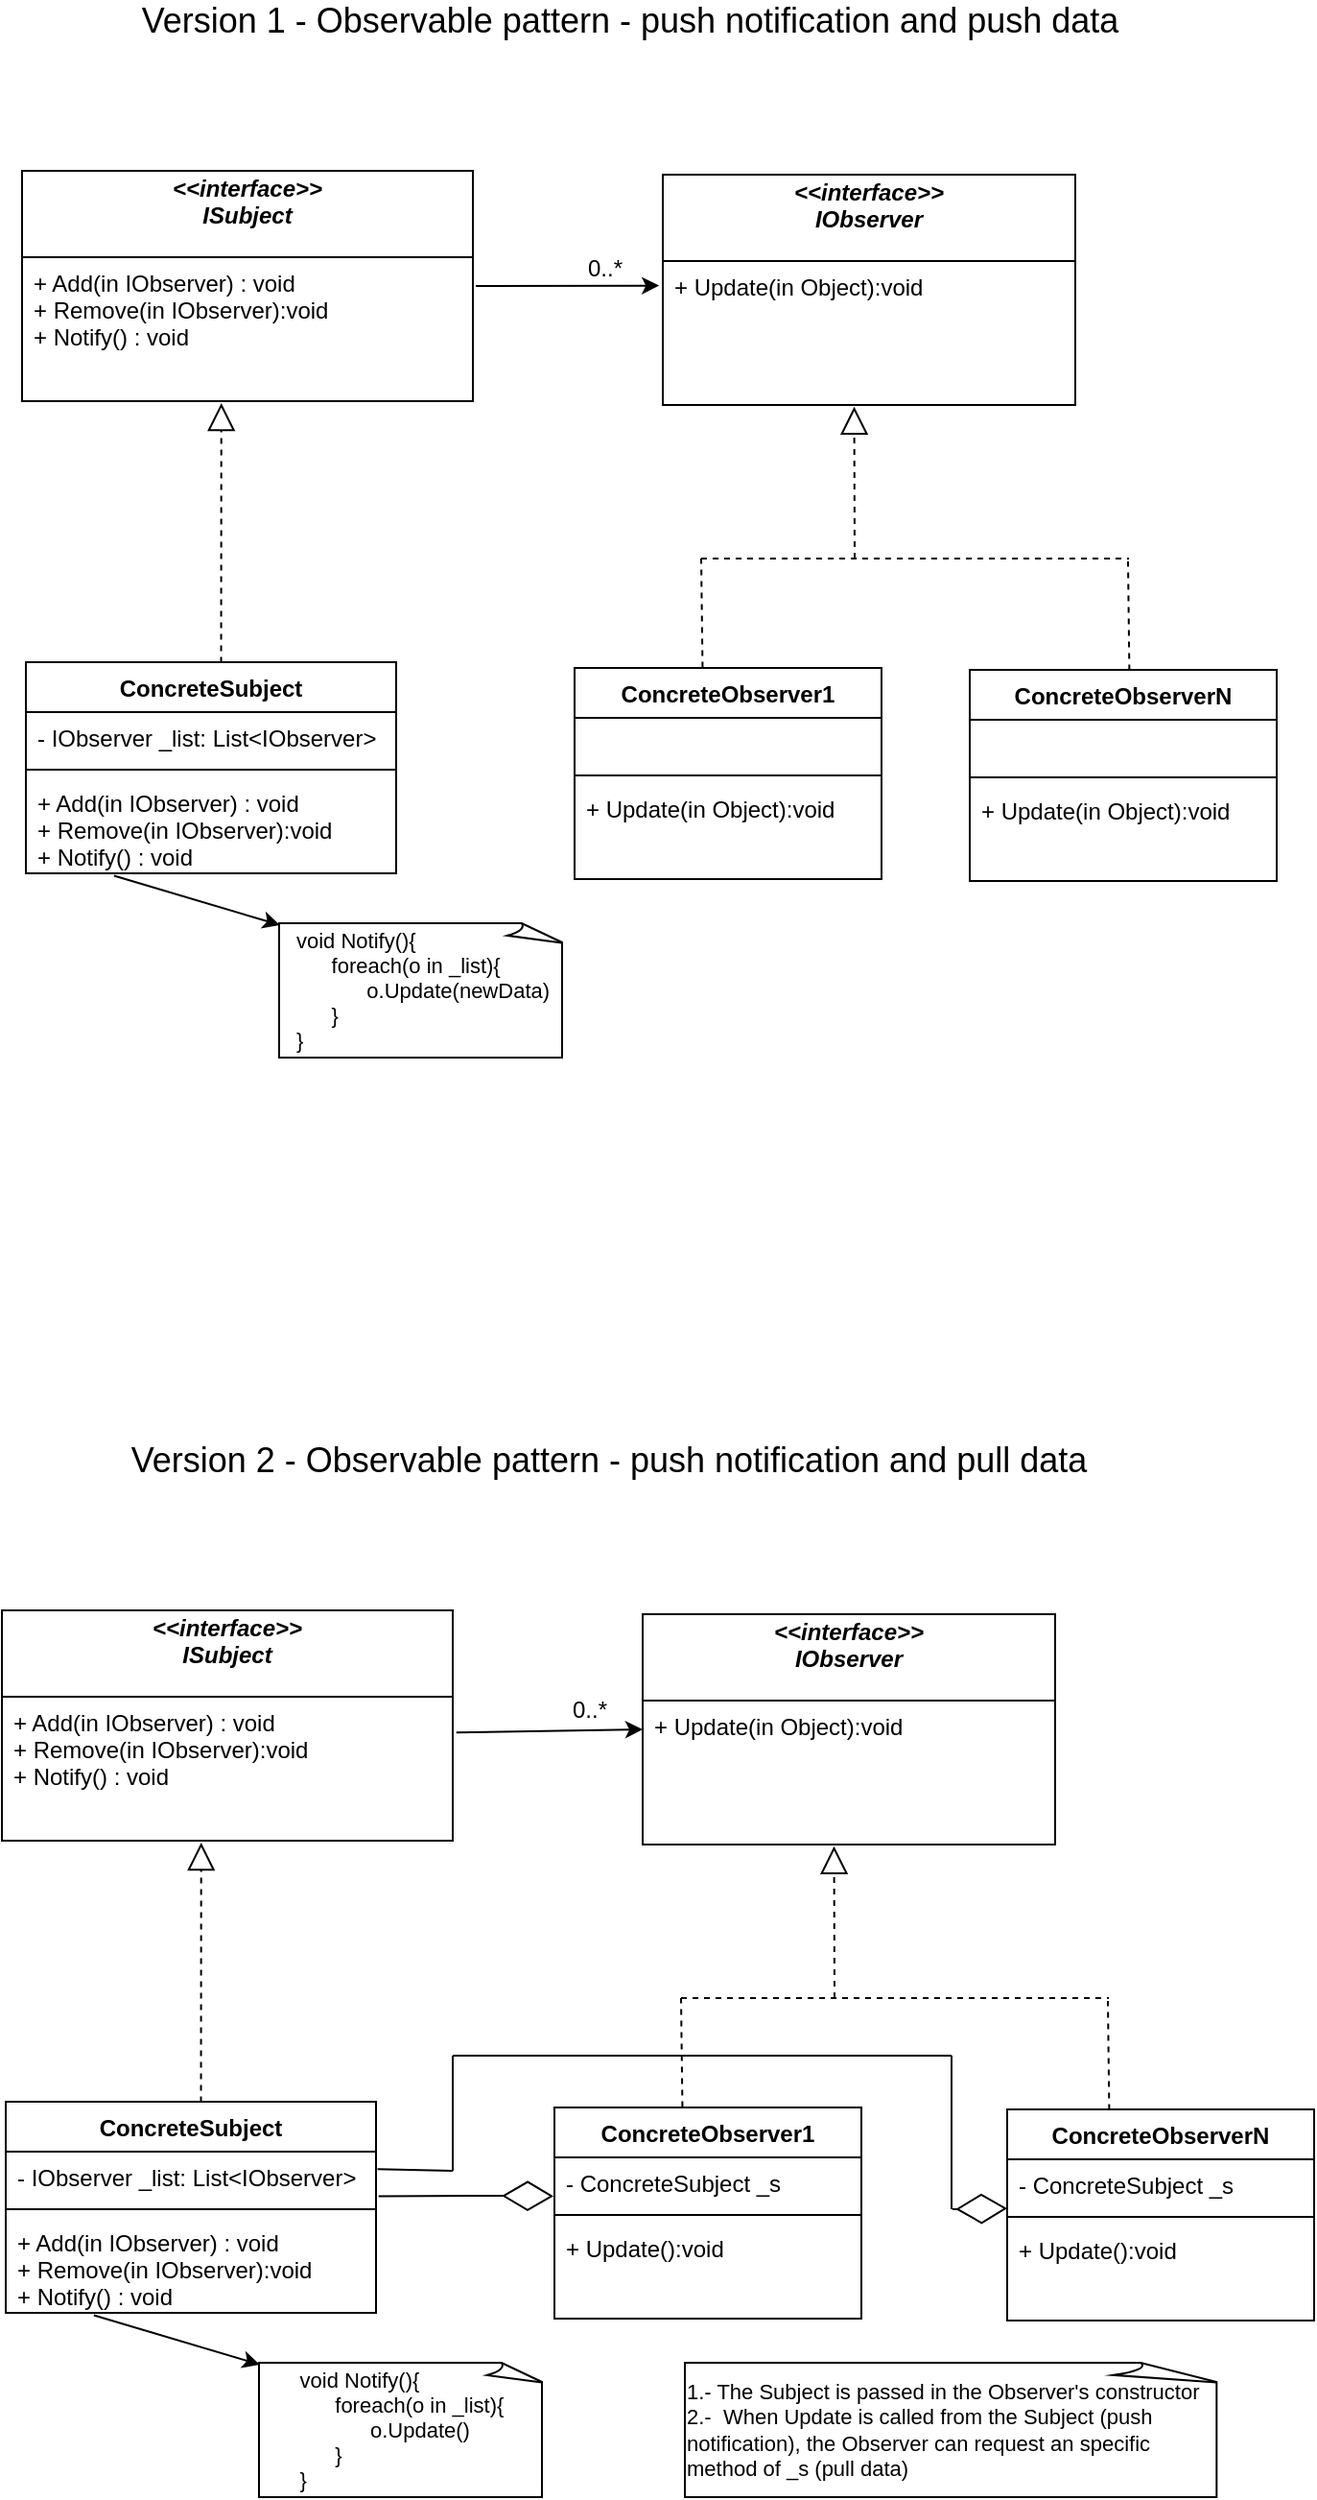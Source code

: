 <mxfile version="10.6.1" type="device"><diagram id="WDWEdyYzRQWQxtetQ9Ng" name="Page-1"><mxGraphModel dx="658" dy="772" grid="1" gridSize="10" guides="1" tooltips="1" connect="1" arrows="1" fold="1" page="1" pageScale="1" pageWidth="850" pageHeight="1100" math="0" shadow="0"><root><mxCell id="0"/><mxCell id="1" parent="0"/><mxCell id="5nufd_QRDjSVzIo3Vxob-39" value="&lt;&lt;interface&gt;&gt;&#10;ISubject&#10;" style="swimlane;fontStyle=3;childLayout=stackLayout;horizontal=1;startSize=45;fillColor=none;horizontalStack=0;resizeParent=1;resizeParentMax=0;resizeLast=0;collapsible=1;marginBottom=0;" vertex="1" parent="1"><mxGeometry x="975.5" y="548" width="235" height="120" as="geometry"/></mxCell><mxCell id="5nufd_QRDjSVzIo3Vxob-40" value="+ Add(in IObserver) : void&#10;+ Remove(in IObserver):void&#10;+ Notify() : void&#10;" style="text;strokeColor=none;fillColor=none;align=left;verticalAlign=top;spacingLeft=4;spacingRight=4;overflow=hidden;rotatable=0;points=[[0,0.5],[1,0.5]];portConstraint=eastwest;" vertex="1" parent="5nufd_QRDjSVzIo3Vxob-39"><mxGeometry y="45" width="235" height="75" as="geometry"/></mxCell><mxCell id="5nufd_QRDjSVzIo3Vxob-41" value="&lt;&lt;interface&gt;&gt;&#10;IObserver&#10;" style="swimlane;fontStyle=3;childLayout=stackLayout;horizontal=1;startSize=45;fillColor=none;horizontalStack=0;resizeParent=1;resizeParentMax=0;resizeLast=0;collapsible=1;marginBottom=0;" vertex="1" parent="1"><mxGeometry x="1309.5" y="550" width="215" height="120" as="geometry"/></mxCell><mxCell id="5nufd_QRDjSVzIo3Vxob-42" value="+ Update(in Object):void&#10;" style="text;strokeColor=none;fillColor=none;align=left;verticalAlign=top;spacingLeft=4;spacingRight=4;overflow=hidden;rotatable=0;points=[[0,0.5],[1,0.5]];portConstraint=eastwest;" vertex="1" parent="5nufd_QRDjSVzIo3Vxob-41"><mxGeometry y="45" width="215" height="75" as="geometry"/></mxCell><mxCell id="5nufd_QRDjSVzIo3Vxob-43" value="" style="endArrow=classic;html=1;entryX=0;entryY=0.2;entryDx=0;entryDy=0;entryPerimeter=0;" edge="1" parent="1"><mxGeometry width="50" height="50" relative="1" as="geometry"><mxPoint x="1212" y="608" as="sourcePoint"/><mxPoint x="1307.571" y="607.81" as="targetPoint"/></mxGeometry></mxCell><mxCell id="5nufd_QRDjSVzIo3Vxob-44" value="0..*" style="text;html=1;resizable=0;points=[];align=center;verticalAlign=middle;labelBackgroundColor=#ffffff;" vertex="1" connectable="0" parent="5nufd_QRDjSVzIo3Vxob-43"><mxGeometry x="0.746" y="1" relative="1" as="geometry"><mxPoint x="-17" y="-8.5" as="offset"/></mxGeometry></mxCell><mxCell id="5nufd_QRDjSVzIo3Vxob-48" value="ConcreteSubject" style="swimlane;fontStyle=1;align=center;verticalAlign=top;childLayout=stackLayout;horizontal=1;startSize=26;horizontalStack=0;resizeParent=1;resizeParentMax=0;resizeLast=0;collapsible=1;marginBottom=0;" vertex="1" parent="1"><mxGeometry x="977.5" y="804" width="193" height="110" as="geometry"/></mxCell><mxCell id="5nufd_QRDjSVzIo3Vxob-49" value="- IObserver _list: List&lt;IObserver&gt;" style="text;strokeColor=none;fillColor=none;align=left;verticalAlign=top;spacingLeft=4;spacingRight=4;overflow=hidden;rotatable=0;points=[[0,0.5],[1,0.5]];portConstraint=eastwest;" vertex="1" parent="5nufd_QRDjSVzIo3Vxob-48"><mxGeometry y="26" width="193" height="26" as="geometry"/></mxCell><mxCell id="5nufd_QRDjSVzIo3Vxob-50" value="" style="line;strokeWidth=1;fillColor=none;align=left;verticalAlign=middle;spacingTop=-1;spacingLeft=3;spacingRight=3;rotatable=0;labelPosition=right;points=[];portConstraint=eastwest;" vertex="1" parent="5nufd_QRDjSVzIo3Vxob-48"><mxGeometry y="52" width="193" height="8" as="geometry"/></mxCell><mxCell id="5nufd_QRDjSVzIo3Vxob-51" value="+ Add(in IObserver) : void&#10;+ Remove(in IObserver):void&#10;+ Notify() : void&#10;&#10;" style="text;strokeColor=none;fillColor=none;align=left;verticalAlign=top;spacingLeft=4;spacingRight=4;overflow=hidden;rotatable=0;points=[[0,0.5],[1,0.5]];portConstraint=eastwest;" vertex="1" parent="5nufd_QRDjSVzIo3Vxob-48"><mxGeometry y="60" width="193" height="50" as="geometry"/></mxCell><mxCell id="5nufd_QRDjSVzIo3Vxob-52" value="ConcreteObserver1" style="swimlane;fontStyle=1;align=center;verticalAlign=top;childLayout=stackLayout;horizontal=1;startSize=26;horizontalStack=0;resizeParent=1;resizeParentMax=0;resizeLast=0;collapsible=1;marginBottom=0;" vertex="1" parent="1"><mxGeometry x="1263.5" y="807" width="160" height="110" as="geometry"/></mxCell><mxCell id="5nufd_QRDjSVzIo3Vxob-53" value=" " style="text;strokeColor=none;fillColor=none;align=left;verticalAlign=top;spacingLeft=4;spacingRight=4;overflow=hidden;rotatable=0;points=[[0,0.5],[1,0.5]];portConstraint=eastwest;" vertex="1" parent="5nufd_QRDjSVzIo3Vxob-52"><mxGeometry y="26" width="160" height="26" as="geometry"/></mxCell><mxCell id="5nufd_QRDjSVzIo3Vxob-54" value="" style="line;strokeWidth=1;fillColor=none;align=left;verticalAlign=middle;spacingTop=-1;spacingLeft=3;spacingRight=3;rotatable=0;labelPosition=right;points=[];portConstraint=eastwest;" vertex="1" parent="5nufd_QRDjSVzIo3Vxob-52"><mxGeometry y="52" width="160" height="8" as="geometry"/></mxCell><mxCell id="5nufd_QRDjSVzIo3Vxob-55" value="+ Update(in Object):void&#10;&#10;" style="text;strokeColor=none;fillColor=none;align=left;verticalAlign=top;spacingLeft=4;spacingRight=4;overflow=hidden;rotatable=0;points=[[0,0.5],[1,0.5]];portConstraint=eastwest;" vertex="1" parent="5nufd_QRDjSVzIo3Vxob-52"><mxGeometry y="60" width="160" height="50" as="geometry"/></mxCell><mxCell id="5nufd_QRDjSVzIo3Vxob-56" value="ConcreteObserverN" style="swimlane;fontStyle=1;align=center;verticalAlign=top;childLayout=stackLayout;horizontal=1;startSize=26;horizontalStack=0;resizeParent=1;resizeParentMax=0;resizeLast=0;collapsible=1;marginBottom=0;" vertex="1" parent="1"><mxGeometry x="1469.5" y="808" width="160" height="110" as="geometry"/></mxCell><mxCell id="5nufd_QRDjSVzIo3Vxob-57" value=" " style="text;strokeColor=none;fillColor=none;align=left;verticalAlign=top;spacingLeft=4;spacingRight=4;overflow=hidden;rotatable=0;points=[[0,0.5],[1,0.5]];portConstraint=eastwest;" vertex="1" parent="5nufd_QRDjSVzIo3Vxob-56"><mxGeometry y="26" width="160" height="26" as="geometry"/></mxCell><mxCell id="5nufd_QRDjSVzIo3Vxob-58" value="" style="line;strokeWidth=1;fillColor=none;align=left;verticalAlign=middle;spacingTop=-1;spacingLeft=3;spacingRight=3;rotatable=0;labelPosition=right;points=[];portConstraint=eastwest;" vertex="1" parent="5nufd_QRDjSVzIo3Vxob-56"><mxGeometry y="52" width="160" height="8" as="geometry"/></mxCell><mxCell id="5nufd_QRDjSVzIo3Vxob-59" value="+ Update(in Object):void&#10;&#10;" style="text;strokeColor=none;fillColor=none;align=left;verticalAlign=top;spacingLeft=4;spacingRight=4;overflow=hidden;rotatable=0;points=[[0,0.5],[1,0.5]];portConstraint=eastwest;" vertex="1" parent="5nufd_QRDjSVzIo3Vxob-56"><mxGeometry y="60" width="160" height="50" as="geometry"/></mxCell><mxCell id="5nufd_QRDjSVzIo3Vxob-60" value="&lt;font style=&quot;font-size: 18px&quot;&gt;Version 1 - Observable pattern - push notification and push data&lt;/font&gt;" style="text;html=1;strokeColor=none;fillColor=none;align=center;verticalAlign=middle;whiteSpace=wrap;rounded=0;" vertex="1" parent="1"><mxGeometry x="1014.5" y="460" width="555" height="20" as="geometry"/></mxCell><mxCell id="5nufd_QRDjSVzIo3Vxob-61" value="" style="endArrow=block;dashed=1;endFill=0;endSize=12;html=1;entryX=0.442;entryY=1.013;entryDx=0;entryDy=0;entryPerimeter=0;exitX=0.5;exitY=0;exitDx=0;exitDy=0;" edge="1" parent="1" target="5nufd_QRDjSVzIo3Vxob-40"><mxGeometry width="160" relative="1" as="geometry"><mxPoint x="1079.265" y="804.235" as="sourcePoint"/><mxPoint x="1034.5" y="770" as="targetPoint"/></mxGeometry></mxCell><mxCell id="5nufd_QRDjSVzIo3Vxob-62" value="" style="endArrow=block;dashed=1;endFill=0;endSize=12;html=1;entryX=0.464;entryY=1.012;entryDx=0;entryDy=0;entryPerimeter=0;" edge="1" parent="1" target="5nufd_QRDjSVzIo3Vxob-42"><mxGeometry width="160" relative="1" as="geometry"><mxPoint x="1409.5" y="750" as="sourcePoint"/><mxPoint x="1489.5" y="760" as="targetPoint"/></mxGeometry></mxCell><mxCell id="5nufd_QRDjSVzIo3Vxob-63" value="" style="endArrow=none;dashed=1;html=1;" edge="1" parent="1"><mxGeometry width="50" height="50" relative="1" as="geometry"><mxPoint x="1329.5" y="750" as="sourcePoint"/><mxPoint x="1552.5" y="750" as="targetPoint"/></mxGeometry></mxCell><mxCell id="5nufd_QRDjSVzIo3Vxob-64" value="" style="endArrow=none;dashed=1;html=1;exitX=0.417;exitY=-0.002;exitDx=0;exitDy=0;exitPerimeter=0;" edge="1" parent="1" source="5nufd_QRDjSVzIo3Vxob-52"><mxGeometry width="50" height="50" relative="1" as="geometry"><mxPoint x="1264" y="800" as="sourcePoint"/><mxPoint x="1329.5" y="750" as="targetPoint"/></mxGeometry></mxCell><mxCell id="5nufd_QRDjSVzIo3Vxob-65" value="" style="endArrow=none;dashed=1;html=1;exitX=0.417;exitY=-0.002;exitDx=0;exitDy=0;exitPerimeter=0;fontStyle=1" edge="1" parent="1"><mxGeometry width="50" height="50" relative="1" as="geometry"><mxPoint x="1552.69" y="808.259" as="sourcePoint"/><mxPoint x="1552" y="751.5" as="targetPoint"/></mxGeometry></mxCell><mxCell id="5nufd_QRDjSVzIo3Vxob-66" value="&lt;div style=&quot;text-align: left ; font-size: 11px&quot;&gt;&lt;font style=&quot;font-size: 11px&quot;&gt;void Notify(){&lt;/font&gt;&lt;/div&gt;&lt;div style=&quot;text-align: left ; font-size: 11px&quot;&gt;&lt;font style=&quot;font-size: 11px&quot;&gt;&amp;nbsp; &amp;nbsp; &amp;nbsp; foreach(o in _list){&lt;/font&gt;&lt;/div&gt;&lt;div style=&quot;text-align: left ; font-size: 11px&quot;&gt;&lt;span&gt;&lt;font style=&quot;font-size: 11px&quot;&gt;&amp;nbsp; &amp;nbsp; &amp;nbsp; &amp;nbsp; &amp;nbsp; &amp;nbsp; o.Update(newData)&lt;/font&gt;&lt;/span&gt;&lt;/div&gt;&lt;div style=&quot;text-align: left ; font-size: 11px&quot;&gt;&lt;font style=&quot;font-size: 11px&quot;&gt;&amp;nbsp; &amp;nbsp; &amp;nbsp; }&lt;/font&gt;&lt;/div&gt;&lt;div style=&quot;text-align: left ; font-size: 11px&quot;&gt;&lt;font style=&quot;font-size: 11px&quot;&gt;}&lt;/font&gt;&lt;/div&gt;" style="whiteSpace=wrap;html=1;shape=mxgraph.basic.document" vertex="1" parent="1"><mxGeometry x="1109.5" y="940" width="149" height="70" as="geometry"/></mxCell><mxCell id="5nufd_QRDjSVzIo3Vxob-68" value="" style="endArrow=classic;html=1;entryX=0.003;entryY=0.014;entryDx=0;entryDy=0;entryPerimeter=0;exitX=0.238;exitY=1.025;exitDx=0;exitDy=0;exitPerimeter=0;" edge="1" parent="1" source="5nufd_QRDjSVzIo3Vxob-51" target="5nufd_QRDjSVzIo3Vxob-66"><mxGeometry width="50" height="50" relative="1" as="geometry"><mxPoint x="979.5" y="990" as="sourcePoint"/><mxPoint x="1029.5" y="940" as="targetPoint"/></mxGeometry></mxCell><mxCell id="5nufd_QRDjSVzIo3Vxob-69" value="&lt;&lt;interface&gt;&gt;&#10;ISubject&#10;" style="swimlane;fontStyle=3;childLayout=stackLayout;horizontal=1;startSize=45;fillColor=none;horizontalStack=0;resizeParent=1;resizeParentMax=0;resizeLast=0;collapsible=1;marginBottom=0;" vertex="1" parent="1"><mxGeometry x="965" y="1298" width="235" height="120" as="geometry"/></mxCell><mxCell id="5nufd_QRDjSVzIo3Vxob-70" value="+ Add(in IObserver) : void&#10;+ Remove(in IObserver):void&#10;+ Notify() : void&#10;" style="text;strokeColor=none;fillColor=none;align=left;verticalAlign=top;spacingLeft=4;spacingRight=4;overflow=hidden;rotatable=0;points=[[0,0.5],[1,0.5]];portConstraint=eastwest;" vertex="1" parent="5nufd_QRDjSVzIo3Vxob-69"><mxGeometry y="45" width="235" height="75" as="geometry"/></mxCell><mxCell id="5nufd_QRDjSVzIo3Vxob-71" value="&lt;&lt;interface&gt;&gt;&#10;IObserver&#10;" style="swimlane;fontStyle=3;childLayout=stackLayout;horizontal=1;startSize=45;fillColor=none;horizontalStack=0;resizeParent=1;resizeParentMax=0;resizeLast=0;collapsible=1;marginBottom=0;" vertex="1" parent="1"><mxGeometry x="1299" y="1300" width="215" height="120" as="geometry"/></mxCell><mxCell id="5nufd_QRDjSVzIo3Vxob-72" value="+ Update(in Object):void&#10;" style="text;strokeColor=none;fillColor=none;align=left;verticalAlign=top;spacingLeft=4;spacingRight=4;overflow=hidden;rotatable=0;points=[[0,0.5],[1,0.5]];portConstraint=eastwest;" vertex="1" parent="5nufd_QRDjSVzIo3Vxob-71"><mxGeometry y="45" width="215" height="75" as="geometry"/></mxCell><mxCell id="5nufd_QRDjSVzIo3Vxob-73" value="" style="endArrow=classic;html=1;entryX=0;entryY=0.2;entryDx=0;entryDy=0;entryPerimeter=0;exitX=1.008;exitY=0.249;exitDx=0;exitDy=0;exitPerimeter=0;" edge="1" parent="1" source="5nufd_QRDjSVzIo3Vxob-70" target="5nufd_QRDjSVzIo3Vxob-72"><mxGeometry width="50" height="50" relative="1" as="geometry"><mxPoint x="1202" y="1383" as="sourcePoint"/><mxPoint x="1229" y="1350" as="targetPoint"/></mxGeometry></mxCell><mxCell id="5nufd_QRDjSVzIo3Vxob-74" value="0..*" style="text;html=1;resizable=0;points=[];align=center;verticalAlign=middle;labelBackgroundColor=#ffffff;" vertex="1" connectable="0" parent="5nufd_QRDjSVzIo3Vxob-73"><mxGeometry x="0.746" y="1" relative="1" as="geometry"><mxPoint x="-16.5" y="-9" as="offset"/></mxGeometry></mxCell><mxCell id="5nufd_QRDjSVzIo3Vxob-75" value="ConcreteSubject" style="swimlane;fontStyle=1;align=center;verticalAlign=top;childLayout=stackLayout;horizontal=1;startSize=26;horizontalStack=0;resizeParent=1;resizeParentMax=0;resizeLast=0;collapsible=1;marginBottom=0;" vertex="1" parent="1"><mxGeometry x="967" y="1554" width="193" height="110" as="geometry"/></mxCell><mxCell id="5nufd_QRDjSVzIo3Vxob-76" value="- IObserver _list: List&lt;IObserver&gt;" style="text;strokeColor=none;fillColor=none;align=left;verticalAlign=top;spacingLeft=4;spacingRight=4;overflow=hidden;rotatable=0;points=[[0,0.5],[1,0.5]];portConstraint=eastwest;" vertex="1" parent="5nufd_QRDjSVzIo3Vxob-75"><mxGeometry y="26" width="193" height="26" as="geometry"/></mxCell><mxCell id="5nufd_QRDjSVzIo3Vxob-77" value="" style="line;strokeWidth=1;fillColor=none;align=left;verticalAlign=middle;spacingTop=-1;spacingLeft=3;spacingRight=3;rotatable=0;labelPosition=right;points=[];portConstraint=eastwest;" vertex="1" parent="5nufd_QRDjSVzIo3Vxob-75"><mxGeometry y="52" width="193" height="8" as="geometry"/></mxCell><mxCell id="5nufd_QRDjSVzIo3Vxob-78" value="+ Add(in IObserver) : void&#10;+ Remove(in IObserver):void&#10;+ Notify() : void&#10;&#10;" style="text;strokeColor=none;fillColor=none;align=left;verticalAlign=top;spacingLeft=4;spacingRight=4;overflow=hidden;rotatable=0;points=[[0,0.5],[1,0.5]];portConstraint=eastwest;" vertex="1" parent="5nufd_QRDjSVzIo3Vxob-75"><mxGeometry y="60" width="193" height="50" as="geometry"/></mxCell><mxCell id="5nufd_QRDjSVzIo3Vxob-79" value="ConcreteObserver1" style="swimlane;fontStyle=1;align=center;verticalAlign=top;childLayout=stackLayout;horizontal=1;startSize=26;horizontalStack=0;resizeParent=1;resizeParentMax=0;resizeLast=0;collapsible=1;marginBottom=0;" vertex="1" parent="1"><mxGeometry x="1253" y="1557" width="160" height="110" as="geometry"/></mxCell><mxCell id="5nufd_QRDjSVzIo3Vxob-80" value="- ConcreteSubject _s" style="text;strokeColor=none;fillColor=none;align=left;verticalAlign=top;spacingLeft=4;spacingRight=4;overflow=hidden;rotatable=0;points=[[0,0.5],[1,0.5]];portConstraint=eastwest;" vertex="1" parent="5nufd_QRDjSVzIo3Vxob-79"><mxGeometry y="26" width="160" height="26" as="geometry"/></mxCell><mxCell id="5nufd_QRDjSVzIo3Vxob-81" value="" style="line;strokeWidth=1;fillColor=none;align=left;verticalAlign=middle;spacingTop=-1;spacingLeft=3;spacingRight=3;rotatable=0;labelPosition=right;points=[];portConstraint=eastwest;" vertex="1" parent="5nufd_QRDjSVzIo3Vxob-79"><mxGeometry y="52" width="160" height="8" as="geometry"/></mxCell><mxCell id="5nufd_QRDjSVzIo3Vxob-82" value="+ Update():void&#10;&#10;" style="text;strokeColor=none;fillColor=none;align=left;verticalAlign=top;spacingLeft=4;spacingRight=4;overflow=hidden;rotatable=0;points=[[0,0.5],[1,0.5]];portConstraint=eastwest;" vertex="1" parent="5nufd_QRDjSVzIo3Vxob-79"><mxGeometry y="60" width="160" height="50" as="geometry"/></mxCell><mxCell id="5nufd_QRDjSVzIo3Vxob-83" value="ConcreteObserverN" style="swimlane;fontStyle=1;align=center;verticalAlign=top;childLayout=stackLayout;horizontal=1;startSize=26;horizontalStack=0;resizeParent=1;resizeParentMax=0;resizeLast=0;collapsible=1;marginBottom=0;" vertex="1" parent="1"><mxGeometry x="1489" y="1558" width="160" height="110" as="geometry"/></mxCell><mxCell id="5nufd_QRDjSVzIo3Vxob-84" value="- ConcreteSubject _s" style="text;strokeColor=none;fillColor=none;align=left;verticalAlign=top;spacingLeft=4;spacingRight=4;overflow=hidden;rotatable=0;points=[[0,0.5],[1,0.5]];portConstraint=eastwest;" vertex="1" parent="5nufd_QRDjSVzIo3Vxob-83"><mxGeometry y="26" width="160" height="26" as="geometry"/></mxCell><mxCell id="5nufd_QRDjSVzIo3Vxob-85" value="" style="line;strokeWidth=1;fillColor=none;align=left;verticalAlign=middle;spacingTop=-1;spacingLeft=3;spacingRight=3;rotatable=0;labelPosition=right;points=[];portConstraint=eastwest;" vertex="1" parent="5nufd_QRDjSVzIo3Vxob-83"><mxGeometry y="52" width="160" height="8" as="geometry"/></mxCell><mxCell id="5nufd_QRDjSVzIo3Vxob-86" value="+ Update():void&#10;&#10;" style="text;strokeColor=none;fillColor=none;align=left;verticalAlign=top;spacingLeft=4;spacingRight=4;overflow=hidden;rotatable=0;points=[[0,0.5],[1,0.5]];portConstraint=eastwest;" vertex="1" parent="5nufd_QRDjSVzIo3Vxob-83"><mxGeometry y="60" width="160" height="50" as="geometry"/></mxCell><mxCell id="5nufd_QRDjSVzIo3Vxob-87" value="&lt;font style=&quot;font-size: 18px&quot;&gt;Version 2 - Observable pattern - push notification and pull data&lt;/font&gt;" style="text;html=1;strokeColor=none;fillColor=none;align=center;verticalAlign=middle;whiteSpace=wrap;rounded=0;" vertex="1" parent="1"><mxGeometry x="1004" y="1210" width="555" height="20" as="geometry"/></mxCell><mxCell id="5nufd_QRDjSVzIo3Vxob-88" value="" style="endArrow=block;dashed=1;endFill=0;endSize=12;html=1;entryX=0.442;entryY=1.013;entryDx=0;entryDy=0;entryPerimeter=0;exitX=0.5;exitY=0;exitDx=0;exitDy=0;" edge="1" parent="1" target="5nufd_QRDjSVzIo3Vxob-70"><mxGeometry width="160" relative="1" as="geometry"><mxPoint x="1068.765" y="1554.235" as="sourcePoint"/><mxPoint x="1024" y="1520" as="targetPoint"/></mxGeometry></mxCell><mxCell id="5nufd_QRDjSVzIo3Vxob-89" value="" style="endArrow=block;dashed=1;endFill=0;endSize=12;html=1;entryX=0.464;entryY=1.012;entryDx=0;entryDy=0;entryPerimeter=0;" edge="1" parent="1" target="5nufd_QRDjSVzIo3Vxob-72"><mxGeometry width="160" relative="1" as="geometry"><mxPoint x="1399.0" y="1500" as="sourcePoint"/><mxPoint x="1479" y="1510" as="targetPoint"/></mxGeometry></mxCell><mxCell id="5nufd_QRDjSVzIo3Vxob-90" value="" style="endArrow=none;dashed=1;html=1;" edge="1" parent="1"><mxGeometry width="50" height="50" relative="1" as="geometry"><mxPoint x="1319.0" y="1500" as="sourcePoint"/><mxPoint x="1542" y="1500" as="targetPoint"/></mxGeometry></mxCell><mxCell id="5nufd_QRDjSVzIo3Vxob-91" value="" style="endArrow=none;dashed=1;html=1;exitX=0.417;exitY=-0.002;exitDx=0;exitDy=0;exitPerimeter=0;" edge="1" parent="1" source="5nufd_QRDjSVzIo3Vxob-79"><mxGeometry width="50" height="50" relative="1" as="geometry"><mxPoint x="1253.5" y="1550" as="sourcePoint"/><mxPoint x="1319.0" y="1500" as="targetPoint"/></mxGeometry></mxCell><mxCell id="5nufd_QRDjSVzIo3Vxob-92" value="" style="endArrow=none;dashed=1;html=1;exitX=0.417;exitY=-0.002;exitDx=0;exitDy=0;exitPerimeter=0;fontStyle=1" edge="1" parent="1"><mxGeometry width="50" height="50" relative="1" as="geometry"><mxPoint x="1542.19" y="1558.259" as="sourcePoint"/><mxPoint x="1541.5" y="1501.5" as="targetPoint"/></mxGeometry></mxCell><mxCell id="5nufd_QRDjSVzIo3Vxob-93" value="&lt;div style=&quot;text-align: left ; font-size: 11px&quot;&gt;&lt;font style=&quot;font-size: 11px&quot;&gt;void Notify(){&lt;/font&gt;&lt;/div&gt;&lt;div style=&quot;text-align: left ; font-size: 11px&quot;&gt;&lt;font style=&quot;font-size: 11px&quot;&gt;&amp;nbsp; &amp;nbsp; &amp;nbsp; foreach(o in _list){&lt;/font&gt;&lt;/div&gt;&lt;div style=&quot;text-align: left ; font-size: 11px&quot;&gt;&lt;span&gt;&lt;font style=&quot;font-size: 11px&quot;&gt;&amp;nbsp; &amp;nbsp; &amp;nbsp; &amp;nbsp; &amp;nbsp; &amp;nbsp; o.Update()&lt;/font&gt;&lt;/span&gt;&lt;/div&gt;&lt;div style=&quot;text-align: left ; font-size: 11px&quot;&gt;&lt;font style=&quot;font-size: 11px&quot;&gt;&amp;nbsp; &amp;nbsp; &amp;nbsp; }&lt;/font&gt;&lt;/div&gt;&lt;div style=&quot;text-align: left ; font-size: 11px&quot;&gt;&lt;font style=&quot;font-size: 11px&quot;&gt;}&lt;/font&gt;&lt;/div&gt;" style="whiteSpace=wrap;html=1;shape=mxgraph.basic.document" vertex="1" parent="1"><mxGeometry x="1099" y="1690" width="149" height="70" as="geometry"/></mxCell><mxCell id="5nufd_QRDjSVzIo3Vxob-94" value="" style="endArrow=classic;html=1;entryX=0.003;entryY=0.014;entryDx=0;entryDy=0;entryPerimeter=0;exitX=0.238;exitY=1.025;exitDx=0;exitDy=0;exitPerimeter=0;" edge="1" parent="1" source="5nufd_QRDjSVzIo3Vxob-78" target="5nufd_QRDjSVzIo3Vxob-93"><mxGeometry width="50" height="50" relative="1" as="geometry"><mxPoint x="969" y="1740" as="sourcePoint"/><mxPoint x="1019" y="1690" as="targetPoint"/></mxGeometry></mxCell><mxCell id="5nufd_QRDjSVzIo3Vxob-95" value="" style="endArrow=diamondThin;endFill=0;endSize=24;html=1;entryX=-0.003;entryY=0.777;entryDx=0;entryDy=0;entryPerimeter=0;exitX=1.007;exitY=0.892;exitDx=0;exitDy=0;exitPerimeter=0;" edge="1" parent="1" source="5nufd_QRDjSVzIo3Vxob-76" target="5nufd_QRDjSVzIo3Vxob-80"><mxGeometry width="160" relative="1" as="geometry"><mxPoint x="1159" y="1610" as="sourcePoint"/><mxPoint x="1251" y="1610" as="targetPoint"/><Array as="points"><mxPoint x="1220" y="1603"/></Array></mxGeometry></mxCell><mxCell id="5nufd_QRDjSVzIo3Vxob-96" value="" style="endArrow=diamondThin;endFill=0;endSize=24;html=1;entryX=-0.018;entryY=0;entryDx=0;entryDy=0;entryPerimeter=0;" edge="1" parent="1"><mxGeometry width="160" relative="1" as="geometry"><mxPoint x="1460.5" y="1610" as="sourcePoint"/><mxPoint x="1489.059" y="1609.588" as="targetPoint"/></mxGeometry></mxCell><mxCell id="5nufd_QRDjSVzIo3Vxob-97" value="" style="endArrow=none;html=1;" edge="1" parent="1"><mxGeometry width="50" height="50" relative="1" as="geometry"><mxPoint x="1200" y="1530" as="sourcePoint"/><mxPoint x="1460" y="1530" as="targetPoint"/></mxGeometry></mxCell><mxCell id="5nufd_QRDjSVzIo3Vxob-98" value="" style="endArrow=none;html=1;" edge="1" parent="1"><mxGeometry width="50" height="50" relative="1" as="geometry"><mxPoint x="1460" y="1610" as="sourcePoint"/><mxPoint x="1460" y="1530" as="targetPoint"/></mxGeometry></mxCell><mxCell id="5nufd_QRDjSVzIo3Vxob-99" value="" style="endArrow=none;html=1;" edge="1" parent="1"><mxGeometry width="50" height="50" relative="1" as="geometry"><mxPoint x="1200" y="1530" as="sourcePoint"/><mxPoint x="1200" y="1590" as="targetPoint"/></mxGeometry></mxCell><mxCell id="5nufd_QRDjSVzIo3Vxob-100" value="" style="endArrow=none;html=1;exitX=1.004;exitY=0.353;exitDx=0;exitDy=0;exitPerimeter=0;" edge="1" parent="1" source="5nufd_QRDjSVzIo3Vxob-76"><mxGeometry width="50" height="50" relative="1" as="geometry"><mxPoint x="1120" y="1540" as="sourcePoint"/><mxPoint x="1200" y="1590" as="targetPoint"/></mxGeometry></mxCell><mxCell id="5nufd_QRDjSVzIo3Vxob-101" value="&lt;div style=&quot;text-align: left ; font-size: 11px&quot;&gt;1.- The Subject is passed in the Observer's constructor&lt;/div&gt;&lt;div style=&quot;text-align: left ; font-size: 11px&quot;&gt;2.-&amp;nbsp; When Update is called from the Subject (push notification), the Observer can request an specific method of _s (pull data)&lt;/div&gt;" style="whiteSpace=wrap;html=1;shape=mxgraph.basic.document" vertex="1" parent="1"><mxGeometry x="1321" y="1690" width="280" height="70" as="geometry"/></mxCell></root></mxGraphModel></diagram></mxfile>